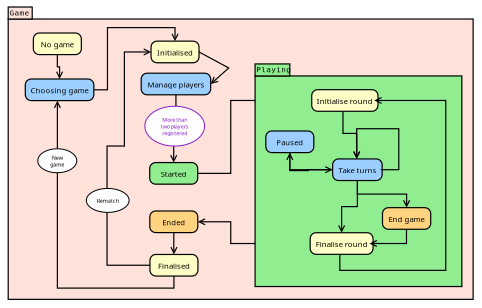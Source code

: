 <?xml version="1.0" encoding="UTF-8"?>
<dia:diagram xmlns:dia="http://www.lysator.liu.se/~alla/dia/">
  <dia:layer name="Background" visible="true" active="true">
    <dia:object type="Standard - Box" version="0" id="O0">
      <dia:attribute name="obj_pos">
        <dia:point val="0.069,0.062"/>
      </dia:attribute>
      <dia:attribute name="obj_bb">
        <dia:rectangle val="0.019,0.012;40.092,25.592"/>
      </dia:attribute>
      <dia:attribute name="elem_corner">
        <dia:point val="0.069,0.062"/>
      </dia:attribute>
      <dia:attribute name="elem_width">
        <dia:real val="39.973"/>
      </dia:attribute>
      <dia:attribute name="elem_height">
        <dia:real val="25.48"/>
      </dia:attribute>
      <dia:attribute name="border_width">
        <dia:real val="0.1"/>
      </dia:attribute>
      <dia:attribute name="border_color">
        <dia:color val="#ffffff"/>
      </dia:attribute>
      <dia:attribute name="show_background">
        <dia:boolean val="true"/>
      </dia:attribute>
    </dia:object>
    <dia:object type="UML - LargePackage" version="0" id="O1">
      <dia:attribute name="obj_pos">
        <dia:point val="0.619,1.513"/>
      </dia:attribute>
      <dia:attribute name="obj_bb">
        <dia:rectangle val="0.569,0.463;39.413,24.925"/>
      </dia:attribute>
      <dia:attribute name="meta">
        <dia:composite type="dict"/>
      </dia:attribute>
      <dia:attribute name="elem_corner">
        <dia:point val="0.619,1.513"/>
      </dia:attribute>
      <dia:attribute name="elem_width">
        <dia:real val="38.744"/>
      </dia:attribute>
      <dia:attribute name="elem_height">
        <dia:real val="23.362"/>
      </dia:attribute>
      <dia:attribute name="line_width">
        <dia:real val="0.1"/>
      </dia:attribute>
      <dia:attribute name="line_colour">
        <dia:color val="#000000"/>
      </dia:attribute>
      <dia:attribute name="fill_colour">
        <dia:color val="#ffe2da"/>
      </dia:attribute>
      <dia:attribute name="text_colour">
        <dia:color val="#000000"/>
      </dia:attribute>
      <dia:attribute name="stereotype">
        <dia:string>##</dia:string>
      </dia:attribute>
      <dia:attribute name="name">
        <dia:string>#Game#</dia:string>
      </dia:attribute>
    </dia:object>
    <dia:object type="UML - Transition" version="2" id="O2">
      <dia:attribute name="obj_pos">
        <dia:point val="7.391,7.413"/>
      </dia:attribute>
      <dia:attribute name="obj_bb">
        <dia:rectangle val="7.341,2.181;15.021,7.913"/>
      </dia:attribute>
      <dia:attribute name="meta">
        <dia:composite type="dict"/>
      </dia:attribute>
      <dia:attribute name="orth_points">
        <dia:point val="7.391,7.413"/>
        <dia:point val="8.891,7.413"/>
        <dia:point val="8.891,2.231"/>
        <dia:point val="14.521,2.231"/>
        <dia:point val="14.521,3.359"/>
      </dia:attribute>
      <dia:attribute name="orth_orient">
        <dia:enum val="0"/>
        <dia:enum val="1"/>
        <dia:enum val="0"/>
        <dia:enum val="1"/>
      </dia:attribute>
      <dia:attribute name="orth_autoroute">
        <dia:boolean val="false"/>
      </dia:attribute>
      <dia:attribute name="text_colour">
        <dia:color val="#000000"/>
      </dia:attribute>
      <dia:attribute name="line_colour">
        <dia:color val="#000000"/>
      </dia:attribute>
      <dia:attribute name="trigger">
        <dia:string>##</dia:string>
      </dia:attribute>
      <dia:attribute name="action">
        <dia:string>##</dia:string>
      </dia:attribute>
      <dia:attribute name="guard">
        <dia:string>##</dia:string>
      </dia:attribute>
      <dia:attribute name="trigger_text_pos">
        <dia:point val="8.113,4.072"/>
      </dia:attribute>
      <dia:attribute name="guard_text_pos">
        <dia:point val="8.113,5.072"/>
      </dia:attribute>
      <dia:attribute name="direction_inverted">
        <dia:boolean val="false"/>
      </dia:attribute>
      <dia:connections>
        <dia:connection handle="0" to="O32" connection="4"/>
        <dia:connection handle="1" to="O20" connection="1"/>
      </dia:connections>
      <dia:childnode parent="O1"/>
    </dia:object>
    <dia:object type="UML - Transition" version="2" id="O3">
      <dia:attribute name="obj_pos">
        <dia:point val="14.431,22.932"/>
      </dia:attribute>
      <dia:attribute name="obj_bb">
        <dia:rectangle val="4.218,8.263;14.931,23.987"/>
      </dia:attribute>
      <dia:attribute name="meta">
        <dia:composite type="dict"/>
      </dia:attribute>
      <dia:attribute name="orth_points">
        <dia:point val="14.431,22.932"/>
        <dia:point val="14.431,23.937"/>
        <dia:point val="4.718,23.937"/>
        <dia:point val="4.718,8.313"/>
      </dia:attribute>
      <dia:attribute name="orth_orient">
        <dia:enum val="1"/>
        <dia:enum val="0"/>
        <dia:enum val="1"/>
      </dia:attribute>
      <dia:attribute name="orth_autoroute">
        <dia:boolean val="false"/>
      </dia:attribute>
      <dia:attribute name="text_colour">
        <dia:color val="#000000"/>
      </dia:attribute>
      <dia:attribute name="line_colour">
        <dia:color val="#000000"/>
      </dia:attribute>
      <dia:attribute name="trigger">
        <dia:string>##</dia:string>
      </dia:attribute>
      <dia:attribute name="action">
        <dia:string>##</dia:string>
      </dia:attribute>
      <dia:attribute name="guard">
        <dia:string>##</dia:string>
      </dia:attribute>
      <dia:attribute name="trigger_text_pos">
        <dia:point val="9.074,22.437"/>
      </dia:attribute>
      <dia:attribute name="guard_text_pos">
        <dia:point val="9.074,23.437"/>
      </dia:attribute>
      <dia:attribute name="direction_inverted">
        <dia:boolean val="false"/>
      </dia:attribute>
      <dia:connections>
        <dia:connection handle="0" to="O23" connection="6"/>
        <dia:connection handle="1" to="O32" connection="6"/>
      </dia:connections>
      <dia:childnode parent="O1"/>
    </dia:object>
    <dia:object type="UML - Transition" version="2" id="O4">
      <dia:attribute name="obj_pos">
        <dia:point val="16.411,14.376"/>
      </dia:attribute>
      <dia:attribute name="obj_bb">
        <dia:rectangle val="16.361,7.801;25.963,14.876"/>
      </dia:attribute>
      <dia:attribute name="meta">
        <dia:composite type="dict"/>
      </dia:attribute>
      <dia:attribute name="orth_points">
        <dia:point val="16.411,14.376"/>
        <dia:point val="19.163,14.376"/>
        <dia:point val="19.163,8.301"/>
        <dia:point val="25.913,8.301"/>
      </dia:attribute>
      <dia:attribute name="orth_orient">
        <dia:enum val="0"/>
        <dia:enum val="1"/>
        <dia:enum val="0"/>
      </dia:attribute>
      <dia:attribute name="orth_autoroute">
        <dia:boolean val="false"/>
      </dia:attribute>
      <dia:attribute name="text_colour">
        <dia:color val="#000000"/>
      </dia:attribute>
      <dia:attribute name="line_colour">
        <dia:color val="#000000"/>
      </dia:attribute>
      <dia:attribute name="trigger">
        <dia:string>##</dia:string>
      </dia:attribute>
      <dia:attribute name="action">
        <dia:string>##</dia:string>
      </dia:attribute>
      <dia:attribute name="guard">
        <dia:string>##</dia:string>
      </dia:attribute>
      <dia:attribute name="trigger_text_pos">
        <dia:point val="18.663,9.838"/>
      </dia:attribute>
      <dia:attribute name="guard_text_pos">
        <dia:point val="18.663,10.838"/>
      </dia:attribute>
      <dia:attribute name="direction_inverted">
        <dia:boolean val="false"/>
      </dia:attribute>
      <dia:connections>
        <dia:connection handle="0" to="O21" connection="4"/>
        <dia:connection handle="1" to="O7" connection="3"/>
      </dia:connections>
    </dia:object>
    <dia:object type="UML - Transition" version="2" id="O5">
      <dia:attribute name="obj_pos">
        <dia:point val="25.784,20.222"/>
      </dia:attribute>
      <dia:attribute name="obj_bb">
        <dia:rectangle val="16.369,17.166;25.834,20.722"/>
      </dia:attribute>
      <dia:attribute name="meta">
        <dia:composite type="dict"/>
      </dia:attribute>
      <dia:attribute name="orth_points">
        <dia:point val="25.784,20.222"/>
        <dia:point val="19.163,20.222"/>
        <dia:point val="19.163,18.41"/>
        <dia:point val="16.419,18.41"/>
      </dia:attribute>
      <dia:attribute name="orth_orient">
        <dia:enum val="0"/>
        <dia:enum val="1"/>
        <dia:enum val="0"/>
      </dia:attribute>
      <dia:attribute name="orth_autoroute">
        <dia:boolean val="false"/>
      </dia:attribute>
      <dia:attribute name="text_colour">
        <dia:color val="#000000"/>
      </dia:attribute>
      <dia:attribute name="line_colour">
        <dia:color val="#000000"/>
      </dia:attribute>
      <dia:attribute name="trigger">
        <dia:string>##</dia:string>
      </dia:attribute>
      <dia:attribute name="action">
        <dia:string>##</dia:string>
      </dia:attribute>
      <dia:attribute name="guard">
        <dia:string>##</dia:string>
      </dia:attribute>
      <dia:attribute name="trigger_text_pos">
        <dia:point val="18.663,17.816"/>
      </dia:attribute>
      <dia:attribute name="guard_text_pos">
        <dia:point val="18.663,18.816"/>
      </dia:attribute>
      <dia:attribute name="direction_inverted">
        <dia:boolean val="false"/>
      </dia:attribute>
      <dia:connections>
        <dia:connection handle="0" to="O9" connection="3"/>
        <dia:connection handle="1" to="O22" connection="4"/>
      </dia:connections>
    </dia:object>
    <dia:group>
      <dia:object type="UML - LargePackage" version="0" id="O6">
        <dia:attribute name="obj_pos">
          <dia:point val="21.193,6.257"/>
        </dia:attribute>
        <dia:attribute name="obj_bb">
          <dia:rectangle val="21.143,5.207;38.471,23.857"/>
        </dia:attribute>
        <dia:attribute name="meta">
          <dia:composite type="dict"/>
        </dia:attribute>
        <dia:attribute name="elem_corner">
          <dia:point val="21.193,6.257"/>
        </dia:attribute>
        <dia:attribute name="elem_width">
          <dia:real val="17.229"/>
        </dia:attribute>
        <dia:attribute name="elem_height">
          <dia:real val="17.55"/>
        </dia:attribute>
        <dia:attribute name="line_width">
          <dia:real val="0.1"/>
        </dia:attribute>
        <dia:attribute name="line_colour">
          <dia:color val="#000000"/>
        </dia:attribute>
        <dia:attribute name="fill_colour">
          <dia:color val="#90ee90"/>
        </dia:attribute>
        <dia:attribute name="text_colour">
          <dia:color val="#000000"/>
        </dia:attribute>
        <dia:attribute name="stereotype">
          <dia:string>##</dia:string>
        </dia:attribute>
        <dia:attribute name="name">
          <dia:string>#Playing#</dia:string>
        </dia:attribute>
      </dia:object>
      <dia:object type="UML - State" version="0" id="O7">
        <dia:attribute name="obj_pos">
          <dia:point val="25.913,7.401"/>
        </dia:attribute>
        <dia:attribute name="obj_bb">
          <dia:rectangle val="25.863,7.351;31.171,9.251"/>
        </dia:attribute>
        <dia:attribute name="meta">
          <dia:composite type="dict"/>
        </dia:attribute>
        <dia:attribute name="elem_corner">
          <dia:point val="25.913,7.401"/>
        </dia:attribute>
        <dia:attribute name="elem_width">
          <dia:real val="5.208"/>
        </dia:attribute>
        <dia:attribute name="elem_height">
          <dia:real val="1.8"/>
        </dia:attribute>
        <dia:attribute name="line_colour">
          <dia:color val="#000000"/>
        </dia:attribute>
        <dia:attribute name="fill_colour">
          <dia:color val="#fdfdc5"/>
        </dia:attribute>
        <dia:attribute name="text">
          <dia:composite type="text">
            <dia:attribute name="string">
              <dia:string>#Initialise round#</dia:string>
            </dia:attribute>
            <dia:attribute name="font">
              <dia:font family="sans" style="0" name="Helvetica"/>
            </dia:attribute>
            <dia:attribute name="height">
              <dia:real val="0.8"/>
            </dia:attribute>
            <dia:attribute name="pos">
              <dia:point val="28.517,8.541"/>
            </dia:attribute>
            <dia:attribute name="color">
              <dia:color val="#000000"/>
            </dia:attribute>
            <dia:attribute name="alignment">
              <dia:enum val="1"/>
            </dia:attribute>
          </dia:composite>
        </dia:attribute>
        <dia:attribute name="entry_action">
          <dia:string>##</dia:string>
        </dia:attribute>
        <dia:attribute name="do_action">
          <dia:string>##</dia:string>
        </dia:attribute>
        <dia:attribute name="exit_action">
          <dia:string>##</dia:string>
        </dia:attribute>
        <dia:childnode parent="O6"/>
      </dia:object>
      <dia:object type="UML - State" version="0" id="O8">
        <dia:attribute name="obj_pos">
          <dia:point val="27.655,13.171"/>
        </dia:attribute>
        <dia:attribute name="obj_bb">
          <dia:rectangle val="27.605,13.121;31.718,15.021"/>
        </dia:attribute>
        <dia:attribute name="meta">
          <dia:composite type="dict"/>
        </dia:attribute>
        <dia:attribute name="elem_corner">
          <dia:point val="27.655,13.171"/>
        </dia:attribute>
        <dia:attribute name="elem_width">
          <dia:real val="4.013"/>
        </dia:attribute>
        <dia:attribute name="elem_height">
          <dia:real val="1.8"/>
        </dia:attribute>
        <dia:attribute name="line_colour">
          <dia:color val="#000000"/>
        </dia:attribute>
        <dia:attribute name="fill_colour">
          <dia:color val="#9ccfff"/>
        </dia:attribute>
        <dia:attribute name="text">
          <dia:composite type="text">
            <dia:attribute name="string">
              <dia:string>#Take turns#</dia:string>
            </dia:attribute>
            <dia:attribute name="font">
              <dia:font family="sans" style="0" name="Helvetica"/>
            </dia:attribute>
            <dia:attribute name="height">
              <dia:real val="0.8"/>
            </dia:attribute>
            <dia:attribute name="pos">
              <dia:point val="29.661,14.311"/>
            </dia:attribute>
            <dia:attribute name="color">
              <dia:color val="#000000"/>
            </dia:attribute>
            <dia:attribute name="alignment">
              <dia:enum val="1"/>
            </dia:attribute>
          </dia:composite>
        </dia:attribute>
        <dia:attribute name="entry_action">
          <dia:string>##</dia:string>
        </dia:attribute>
        <dia:attribute name="do_action">
          <dia:string>##</dia:string>
        </dia:attribute>
        <dia:attribute name="exit_action">
          <dia:string>##</dia:string>
        </dia:attribute>
        <dia:childnode parent="O6"/>
      </dia:object>
      <dia:object type="UML - State" version="0" id="O9">
        <dia:attribute name="obj_pos">
          <dia:point val="25.784,19.322"/>
        </dia:attribute>
        <dia:attribute name="obj_bb">
          <dia:rectangle val="25.734,19.272;30.774,21.172"/>
        </dia:attribute>
        <dia:attribute name="meta">
          <dia:composite type="dict"/>
        </dia:attribute>
        <dia:attribute name="elem_corner">
          <dia:point val="25.784,19.322"/>
        </dia:attribute>
        <dia:attribute name="elem_width">
          <dia:real val="4.94"/>
        </dia:attribute>
        <dia:attribute name="elem_height">
          <dia:real val="1.8"/>
        </dia:attribute>
        <dia:attribute name="line_colour">
          <dia:color val="#000000"/>
        </dia:attribute>
        <dia:attribute name="fill_colour">
          <dia:color val="#fdfdc5"/>
        </dia:attribute>
        <dia:attribute name="text">
          <dia:composite type="text">
            <dia:attribute name="string">
              <dia:string>#Finalise round#</dia:string>
            </dia:attribute>
            <dia:attribute name="font">
              <dia:font family="sans" style="0" name="Helvetica"/>
            </dia:attribute>
            <dia:attribute name="height">
              <dia:real val="0.8"/>
            </dia:attribute>
            <dia:attribute name="pos">
              <dia:point val="28.254,20.462"/>
            </dia:attribute>
            <dia:attribute name="color">
              <dia:color val="#000000"/>
            </dia:attribute>
            <dia:attribute name="alignment">
              <dia:enum val="1"/>
            </dia:attribute>
          </dia:composite>
        </dia:attribute>
        <dia:attribute name="entry_action">
          <dia:string>##</dia:string>
        </dia:attribute>
        <dia:attribute name="do_action">
          <dia:string>##</dia:string>
        </dia:attribute>
        <dia:attribute name="exit_action">
          <dia:string>##</dia:string>
        </dia:attribute>
        <dia:childnode parent="O6"/>
      </dia:object>
      <dia:object type="UML - State" version="0" id="O10">
        <dia:attribute name="obj_pos">
          <dia:point val="31.809,17.235"/>
        </dia:attribute>
        <dia:attribute name="obj_bb">
          <dia:rectangle val="31.759,17.185;35.859,19.085"/>
        </dia:attribute>
        <dia:attribute name="meta">
          <dia:composite type="dict"/>
        </dia:attribute>
        <dia:attribute name="elem_corner">
          <dia:point val="31.809,17.235"/>
        </dia:attribute>
        <dia:attribute name="elem_width">
          <dia:real val="4"/>
        </dia:attribute>
        <dia:attribute name="elem_height">
          <dia:real val="1.8"/>
        </dia:attribute>
        <dia:attribute name="line_colour">
          <dia:color val="#000000"/>
        </dia:attribute>
        <dia:attribute name="fill_colour">
          <dia:color val="#ffd380"/>
        </dia:attribute>
        <dia:attribute name="text">
          <dia:composite type="text">
            <dia:attribute name="string">
              <dia:string>#End game#</dia:string>
            </dia:attribute>
            <dia:attribute name="font">
              <dia:font family="sans" style="0" name="Helvetica"/>
            </dia:attribute>
            <dia:attribute name="height">
              <dia:real val="0.8"/>
            </dia:attribute>
            <dia:attribute name="pos">
              <dia:point val="33.809,18.375"/>
            </dia:attribute>
            <dia:attribute name="color">
              <dia:color val="#000000"/>
            </dia:attribute>
            <dia:attribute name="alignment">
              <dia:enum val="1"/>
            </dia:attribute>
          </dia:composite>
        </dia:attribute>
        <dia:attribute name="entry_action">
          <dia:string>##</dia:string>
        </dia:attribute>
        <dia:attribute name="do_action">
          <dia:string>##</dia:string>
        </dia:attribute>
        <dia:attribute name="exit_action">
          <dia:string>##</dia:string>
        </dia:attribute>
        <dia:childnode parent="O6"/>
      </dia:object>
      <dia:object type="UML - State" version="0" id="O11">
        <dia:attribute name="obj_pos">
          <dia:point val="22.087,10.845"/>
        </dia:attribute>
        <dia:attribute name="obj_bb">
          <dia:rectangle val="22.037,10.796;26.137,12.695"/>
        </dia:attribute>
        <dia:attribute name="meta">
          <dia:composite type="dict"/>
        </dia:attribute>
        <dia:attribute name="elem_corner">
          <dia:point val="22.087,10.845"/>
        </dia:attribute>
        <dia:attribute name="elem_width">
          <dia:real val="4"/>
        </dia:attribute>
        <dia:attribute name="elem_height">
          <dia:real val="1.8"/>
        </dia:attribute>
        <dia:attribute name="line_colour">
          <dia:color val="#000000"/>
        </dia:attribute>
        <dia:attribute name="fill_colour">
          <dia:color val="#9ccfff"/>
        </dia:attribute>
        <dia:attribute name="text">
          <dia:composite type="text">
            <dia:attribute name="string">
              <dia:string>#Paused#</dia:string>
            </dia:attribute>
            <dia:attribute name="font">
              <dia:font family="sans" style="0" name="Helvetica"/>
            </dia:attribute>
            <dia:attribute name="height">
              <dia:real val="0.8"/>
            </dia:attribute>
            <dia:attribute name="pos">
              <dia:point val="24.087,11.986"/>
            </dia:attribute>
            <dia:attribute name="color">
              <dia:color val="#000000"/>
            </dia:attribute>
            <dia:attribute name="alignment">
              <dia:enum val="1"/>
            </dia:attribute>
          </dia:composite>
        </dia:attribute>
        <dia:attribute name="entry_action">
          <dia:string>##</dia:string>
        </dia:attribute>
        <dia:attribute name="do_action">
          <dia:string>##</dia:string>
        </dia:attribute>
        <dia:attribute name="exit_action">
          <dia:string>##</dia:string>
        </dia:attribute>
      </dia:object>
      <dia:object type="UML - Transition" version="2" id="O12">
        <dia:attribute name="obj_pos">
          <dia:point val="28.517,9.201"/>
        </dia:attribute>
        <dia:attribute name="obj_bb">
          <dia:rectangle val="28.017,8.898;30.161,13.221"/>
        </dia:attribute>
        <dia:attribute name="meta">
          <dia:composite type="dict"/>
        </dia:attribute>
        <dia:attribute name="orth_points">
          <dia:point val="28.517,9.201"/>
          <dia:point val="28.517,11.047"/>
          <dia:point val="29.661,11.047"/>
          <dia:point val="29.661,13.171"/>
        </dia:attribute>
        <dia:attribute name="orth_orient">
          <dia:enum val="1"/>
          <dia:enum val="0"/>
          <dia:enum val="1"/>
        </dia:attribute>
        <dia:attribute name="orth_autoroute">
          <dia:boolean val="false"/>
        </dia:attribute>
        <dia:attribute name="text_colour">
          <dia:color val="#000000"/>
        </dia:attribute>
        <dia:attribute name="line_colour">
          <dia:color val="#000000"/>
        </dia:attribute>
        <dia:attribute name="trigger">
          <dia:string>##</dia:string>
        </dia:attribute>
        <dia:attribute name="action">
          <dia:string>##</dia:string>
        </dia:attribute>
        <dia:attribute name="guard">
          <dia:string>##</dia:string>
        </dia:attribute>
        <dia:attribute name="trigger_text_pos">
          <dia:point val="28.589,9.548"/>
        </dia:attribute>
        <dia:attribute name="guard_text_pos">
          <dia:point val="28.589,10.547"/>
        </dia:attribute>
        <dia:attribute name="direction_inverted">
          <dia:boolean val="false"/>
        </dia:attribute>
        <dia:connections>
          <dia:connection handle="0" to="O7" connection="6"/>
          <dia:connection handle="1" to="O8" connection="1"/>
        </dia:connections>
      </dia:object>
      <dia:object type="UML - Transition" version="2" id="O13">
        <dia:attribute name="obj_pos">
          <dia:point val="31.668,14.071"/>
        </dia:attribute>
        <dia:attribute name="obj_bb">
          <dia:rectangle val="29.161,10.218;33.218,14.571"/>
        </dia:attribute>
        <dia:attribute name="meta">
          <dia:composite type="dict"/>
        </dia:attribute>
        <dia:attribute name="orth_points">
          <dia:point val="31.668,14.071"/>
          <dia:point val="33.168,14.071"/>
          <dia:point val="33.168,10.657"/>
          <dia:point val="29.661,10.657"/>
          <dia:point val="29.661,13.171"/>
        </dia:attribute>
        <dia:attribute name="orth_orient">
          <dia:enum val="0"/>
          <dia:enum val="1"/>
          <dia:enum val="0"/>
          <dia:enum val="1"/>
        </dia:attribute>
        <dia:attribute name="orth_autoroute">
          <dia:boolean val="false"/>
        </dia:attribute>
        <dia:attribute name="text_colour">
          <dia:color val="#000000"/>
        </dia:attribute>
        <dia:attribute name="line_colour">
          <dia:color val="#000000"/>
        </dia:attribute>
        <dia:attribute name="trigger">
          <dia:string>##</dia:string>
        </dia:attribute>
        <dia:attribute name="action">
          <dia:string>##</dia:string>
        </dia:attribute>
        <dia:attribute name="guard">
          <dia:string>##</dia:string>
        </dia:attribute>
        <dia:attribute name="trigger_text_pos">
          <dia:point val="32.534,10.868"/>
        </dia:attribute>
        <dia:attribute name="guard_text_pos">
          <dia:point val="32.534,11.868"/>
        </dia:attribute>
        <dia:attribute name="direction_inverted">
          <dia:boolean val="false"/>
        </dia:attribute>
        <dia:connections>
          <dia:connection handle="0" to="O8" connection="4"/>
          <dia:connection handle="1" to="O8" connection="1"/>
        </dia:connections>
      </dia:object>
      <dia:object type="UML - Transition" version="2" id="O14">
        <dia:attribute name="obj_pos">
          <dia:point val="29.661,14.971"/>
        </dia:attribute>
        <dia:attribute name="obj_bb">
          <dia:rectangle val="29.161,13.953;34.309,17.285"/>
        </dia:attribute>
        <dia:attribute name="meta">
          <dia:composite type="dict"/>
        </dia:attribute>
        <dia:attribute name="orth_points">
          <dia:point val="29.661,14.971"/>
          <dia:point val="29.661,16.103"/>
          <dia:point val="33.809,16.103"/>
          <dia:point val="33.809,17.235"/>
        </dia:attribute>
        <dia:attribute name="orth_orient">
          <dia:enum val="1"/>
          <dia:enum val="0"/>
          <dia:enum val="1"/>
        </dia:attribute>
        <dia:attribute name="orth_autoroute">
          <dia:boolean val="true"/>
        </dia:attribute>
        <dia:attribute name="text_colour">
          <dia:color val="#000000"/>
        </dia:attribute>
        <dia:attribute name="line_colour">
          <dia:color val="#000000"/>
        </dia:attribute>
        <dia:attribute name="trigger">
          <dia:string>##</dia:string>
        </dia:attribute>
        <dia:attribute name="action">
          <dia:string>##</dia:string>
        </dia:attribute>
        <dia:attribute name="guard">
          <dia:string>##</dia:string>
        </dia:attribute>
        <dia:attribute name="trigger_text_pos">
          <dia:point val="31.235,14.603"/>
        </dia:attribute>
        <dia:attribute name="guard_text_pos">
          <dia:point val="31.235,15.603"/>
        </dia:attribute>
        <dia:attribute name="direction_inverted">
          <dia:boolean val="false"/>
        </dia:attribute>
        <dia:connections>
          <dia:connection handle="0" to="O8" connection="6"/>
          <dia:connection handle="1" to="O10" connection="1"/>
        </dia:connections>
      </dia:object>
      <dia:object type="UML - Transition" version="2" id="O15">
        <dia:attribute name="obj_pos">
          <dia:point val="33.809,19.035"/>
        </dia:attribute>
        <dia:attribute name="obj_bb">
          <dia:rectangle val="29.197,18.985;34.309,24.937"/>
        </dia:attribute>
        <dia:attribute name="meta">
          <dia:composite type="dict"/>
        </dia:attribute>
        <dia:attribute name="orth_points">
          <dia:point val="33.809,19.035"/>
          <dia:point val="33.809,20.222"/>
          <dia:point val="30.724,20.222"/>
        </dia:attribute>
        <dia:attribute name="orth_orient">
          <dia:enum val="1"/>
          <dia:enum val="0"/>
        </dia:attribute>
        <dia:attribute name="orth_autoroute">
          <dia:boolean val="false"/>
        </dia:attribute>
        <dia:attribute name="text_colour">
          <dia:color val="#000000"/>
        </dia:attribute>
        <dia:attribute name="line_colour">
          <dia:color val="#000000"/>
        </dia:attribute>
        <dia:attribute name="trigger">
          <dia:string>##</dia:string>
        </dia:attribute>
        <dia:attribute name="action">
          <dia:string>##</dia:string>
        </dia:attribute>
        <dia:attribute name="guard">
          <dia:string>##</dia:string>
        </dia:attribute>
        <dia:attribute name="trigger_text_pos">
          <dia:point val="29.442,23.787"/>
        </dia:attribute>
        <dia:attribute name="guard_text_pos">
          <dia:point val="29.442,24.787"/>
        </dia:attribute>
        <dia:attribute name="direction_inverted">
          <dia:boolean val="false"/>
        </dia:attribute>
        <dia:connections>
          <dia:connection handle="0" to="O10" connection="6"/>
          <dia:connection handle="1" to="O9" connection="4"/>
        </dia:connections>
      </dia:object>
      <dia:object type="UML - Transition" version="2" id="O16">
        <dia:attribute name="obj_pos">
          <dia:point val="29.661,14.971"/>
        </dia:attribute>
        <dia:attribute name="obj_bb">
          <dia:rectangle val="27.754,14.921;30.161,19.372"/>
        </dia:attribute>
        <dia:attribute name="meta">
          <dia:composite type="dict"/>
        </dia:attribute>
        <dia:attribute name="orth_points">
          <dia:point val="29.661,14.971"/>
          <dia:point val="29.661,17.147"/>
          <dia:point val="28.254,17.147"/>
          <dia:point val="28.254,19.322"/>
        </dia:attribute>
        <dia:attribute name="orth_orient">
          <dia:enum val="1"/>
          <dia:enum val="0"/>
          <dia:enum val="1"/>
        </dia:attribute>
        <dia:attribute name="orth_autoroute">
          <dia:boolean val="true"/>
        </dia:attribute>
        <dia:attribute name="text_colour">
          <dia:color val="#000000"/>
        </dia:attribute>
        <dia:attribute name="line_colour">
          <dia:color val="#000000"/>
        </dia:attribute>
        <dia:attribute name="trigger">
          <dia:string>##</dia:string>
        </dia:attribute>
        <dia:attribute name="action">
          <dia:string>##</dia:string>
        </dia:attribute>
        <dia:attribute name="guard">
          <dia:string>##</dia:string>
        </dia:attribute>
        <dia:attribute name="trigger_text_pos">
          <dia:point val="28.457,15.647"/>
        </dia:attribute>
        <dia:attribute name="guard_text_pos">
          <dia:point val="28.457,16.647"/>
        </dia:attribute>
        <dia:attribute name="direction_inverted">
          <dia:boolean val="false"/>
        </dia:attribute>
        <dia:connections>
          <dia:connection handle="0" to="O8" connection="6"/>
          <dia:connection handle="1" to="O9" connection="1"/>
        </dia:connections>
      </dia:object>
      <dia:object type="UML - Transition" version="2" id="O17">
        <dia:attribute name="obj_pos">
          <dia:point val="28.254,21.122"/>
        </dia:attribute>
        <dia:attribute name="obj_bb">
          <dia:rectangle val="27.754,7.801;37.131,22.509"/>
        </dia:attribute>
        <dia:attribute name="meta">
          <dia:composite type="dict"/>
        </dia:attribute>
        <dia:attribute name="orth_points">
          <dia:point val="28.254,21.122"/>
          <dia:point val="28.254,22.459"/>
          <dia:point val="37.081,22.459"/>
          <dia:point val="37.081,8.301"/>
          <dia:point val="31.121,8.301"/>
        </dia:attribute>
        <dia:attribute name="orth_orient">
          <dia:enum val="1"/>
          <dia:enum val="0"/>
          <dia:enum val="1"/>
          <dia:enum val="0"/>
        </dia:attribute>
        <dia:attribute name="orth_autoroute">
          <dia:boolean val="false"/>
        </dia:attribute>
        <dia:attribute name="text_colour">
          <dia:color val="#000000"/>
        </dia:attribute>
        <dia:attribute name="line_colour">
          <dia:color val="#000000"/>
        </dia:attribute>
        <dia:attribute name="trigger">
          <dia:string>##</dia:string>
        </dia:attribute>
        <dia:attribute name="action">
          <dia:string>##</dia:string>
        </dia:attribute>
        <dia:attribute name="guard">
          <dia:string>##</dia:string>
        </dia:attribute>
        <dia:attribute name="trigger_text_pos">
          <dia:point val="32.167,20.959"/>
        </dia:attribute>
        <dia:attribute name="guard_text_pos">
          <dia:point val="32.167,21.959"/>
        </dia:attribute>
        <dia:attribute name="direction_inverted">
          <dia:boolean val="false"/>
        </dia:attribute>
        <dia:connections>
          <dia:connection handle="0" to="O9" connection="6"/>
          <dia:connection handle="1" to="O7" connection="4"/>
        </dia:connections>
      </dia:object>
      <dia:object type="UML - Transition" version="2" id="O18">
        <dia:attribute name="obj_pos">
          <dia:point val="24.087,12.646"/>
        </dia:attribute>
        <dia:attribute name="obj_bb">
          <dia:rectangle val="23.587,12.595;27.705,16.959"/>
        </dia:attribute>
        <dia:attribute name="meta">
          <dia:composite type="dict"/>
        </dia:attribute>
        <dia:attribute name="orth_points">
          <dia:point val="24.087,12.646"/>
          <dia:point val="24.087,14.071"/>
          <dia:point val="27.655,14.071"/>
        </dia:attribute>
        <dia:attribute name="orth_orient">
          <dia:enum val="1"/>
          <dia:enum val="0"/>
        </dia:attribute>
        <dia:attribute name="orth_autoroute">
          <dia:boolean val="true"/>
        </dia:attribute>
        <dia:attribute name="text_colour">
          <dia:color val="#000000"/>
        </dia:attribute>
        <dia:attribute name="line_colour">
          <dia:color val="#000000"/>
        </dia:attribute>
        <dia:attribute name="trigger">
          <dia:string>##</dia:string>
        </dia:attribute>
        <dia:attribute name="action">
          <dia:string>##</dia:string>
        </dia:attribute>
        <dia:attribute name="guard">
          <dia:string>##</dia:string>
        </dia:attribute>
        <dia:attribute name="trigger_text_pos">
          <dia:point val="27.418,15.809"/>
        </dia:attribute>
        <dia:attribute name="guard_text_pos">
          <dia:point val="27.418,16.809"/>
        </dia:attribute>
        <dia:attribute name="direction_inverted">
          <dia:boolean val="false"/>
        </dia:attribute>
        <dia:connections>
          <dia:connection handle="0" to="O11" connection="6"/>
          <dia:connection handle="1" to="O8" connection="3"/>
        </dia:connections>
      </dia:object>
      <dia:object type="UML - Transition" version="2" id="O19">
        <dia:attribute name="obj_pos">
          <dia:point val="27.655,14.071"/>
        </dia:attribute>
        <dia:attribute name="obj_bb">
          <dia:rectangle val="23.587,12.595;27.705,15.721"/>
        </dia:attribute>
        <dia:attribute name="meta">
          <dia:composite type="dict"/>
        </dia:attribute>
        <dia:attribute name="orth_points">
          <dia:point val="27.655,14.071"/>
          <dia:point val="24.087,14.071"/>
          <dia:point val="24.087,12.646"/>
        </dia:attribute>
        <dia:attribute name="orth_orient">
          <dia:enum val="0"/>
          <dia:enum val="1"/>
        </dia:attribute>
        <dia:attribute name="orth_autoroute">
          <dia:boolean val="false"/>
        </dia:attribute>
        <dia:attribute name="text_colour">
          <dia:color val="#000000"/>
        </dia:attribute>
        <dia:attribute name="line_colour">
          <dia:color val="#000000"/>
        </dia:attribute>
        <dia:attribute name="trigger">
          <dia:string>##</dia:string>
        </dia:attribute>
        <dia:attribute name="action">
          <dia:string>##</dia:string>
        </dia:attribute>
        <dia:attribute name="guard">
          <dia:string>##</dia:string>
        </dia:attribute>
        <dia:attribute name="trigger_text_pos">
          <dia:point val="26.5,14.571"/>
        </dia:attribute>
        <dia:attribute name="guard_text_pos">
          <dia:point val="26.5,15.571"/>
        </dia:attribute>
        <dia:attribute name="direction_inverted">
          <dia:boolean val="false"/>
        </dia:attribute>
        <dia:connections>
          <dia:connection handle="0" to="O8" connection="3"/>
          <dia:connection handle="1" to="O11" connection="6"/>
        </dia:connections>
      </dia:object>
    </dia:group>
    <dia:group>
      <dia:object type="UML - State" version="0" id="O20">
        <dia:attribute name="obj_pos">
          <dia:point val="12.521,3.359"/>
        </dia:attribute>
        <dia:attribute name="obj_bb">
          <dia:rectangle val="12.471,3.309;16.571,5.209"/>
        </dia:attribute>
        <dia:attribute name="meta">
          <dia:composite type="dict"/>
        </dia:attribute>
        <dia:attribute name="elem_corner">
          <dia:point val="12.521,3.359"/>
        </dia:attribute>
        <dia:attribute name="elem_width">
          <dia:real val="4"/>
        </dia:attribute>
        <dia:attribute name="elem_height">
          <dia:real val="1.8"/>
        </dia:attribute>
        <dia:attribute name="line_colour">
          <dia:color val="#000000"/>
        </dia:attribute>
        <dia:attribute name="fill_colour">
          <dia:color val="#fdfdc5"/>
        </dia:attribute>
        <dia:attribute name="text">
          <dia:composite type="text">
            <dia:attribute name="string">
              <dia:string>#Initialised#</dia:string>
            </dia:attribute>
            <dia:attribute name="font">
              <dia:font family="sans" style="0" name="Helvetica"/>
            </dia:attribute>
            <dia:attribute name="height">
              <dia:real val="0.8"/>
            </dia:attribute>
            <dia:attribute name="pos">
              <dia:point val="14.521,4.499"/>
            </dia:attribute>
            <dia:attribute name="color">
              <dia:color val="#000000"/>
            </dia:attribute>
            <dia:attribute name="alignment">
              <dia:enum val="1"/>
            </dia:attribute>
          </dia:composite>
        </dia:attribute>
        <dia:attribute name="entry_action">
          <dia:string>##</dia:string>
        </dia:attribute>
        <dia:attribute name="do_action">
          <dia:string>##</dia:string>
        </dia:attribute>
        <dia:attribute name="exit_action">
          <dia:string>##</dia:string>
        </dia:attribute>
        <dia:childnode parent="O1"/>
      </dia:object>
      <dia:object type="UML - State" version="0" id="O21">
        <dia:attribute name="obj_pos">
          <dia:point val="12.411,13.476"/>
        </dia:attribute>
        <dia:attribute name="obj_bb">
          <dia:rectangle val="12.361,13.426;16.461,15.326"/>
        </dia:attribute>
        <dia:attribute name="meta">
          <dia:composite type="dict"/>
        </dia:attribute>
        <dia:attribute name="elem_corner">
          <dia:point val="12.411,13.476"/>
        </dia:attribute>
        <dia:attribute name="elem_width">
          <dia:real val="4"/>
        </dia:attribute>
        <dia:attribute name="elem_height">
          <dia:real val="1.8"/>
        </dia:attribute>
        <dia:attribute name="line_colour">
          <dia:color val="#000000"/>
        </dia:attribute>
        <dia:attribute name="fill_colour">
          <dia:color val="#90ee90"/>
        </dia:attribute>
        <dia:attribute name="text">
          <dia:composite type="text">
            <dia:attribute name="string">
              <dia:string>#Started#</dia:string>
            </dia:attribute>
            <dia:attribute name="font">
              <dia:font family="sans" style="0" name="Helvetica"/>
            </dia:attribute>
            <dia:attribute name="height">
              <dia:real val="0.8"/>
            </dia:attribute>
            <dia:attribute name="pos">
              <dia:point val="14.411,14.616"/>
            </dia:attribute>
            <dia:attribute name="color">
              <dia:color val="#000000"/>
            </dia:attribute>
            <dia:attribute name="alignment">
              <dia:enum val="1"/>
            </dia:attribute>
          </dia:composite>
        </dia:attribute>
        <dia:attribute name="entry_action">
          <dia:string>##</dia:string>
        </dia:attribute>
        <dia:attribute name="do_action">
          <dia:string>##</dia:string>
        </dia:attribute>
        <dia:attribute name="exit_action">
          <dia:string>##</dia:string>
        </dia:attribute>
        <dia:childnode parent="O1"/>
      </dia:object>
      <dia:object type="UML - State" version="0" id="O22">
        <dia:attribute name="obj_pos">
          <dia:point val="12.418,17.51"/>
        </dia:attribute>
        <dia:attribute name="obj_bb">
          <dia:rectangle val="12.368,17.46;16.468,19.36"/>
        </dia:attribute>
        <dia:attribute name="meta">
          <dia:composite type="dict"/>
        </dia:attribute>
        <dia:attribute name="elem_corner">
          <dia:point val="12.418,17.51"/>
        </dia:attribute>
        <dia:attribute name="elem_width">
          <dia:real val="4"/>
        </dia:attribute>
        <dia:attribute name="elem_height">
          <dia:real val="1.8"/>
        </dia:attribute>
        <dia:attribute name="line_colour">
          <dia:color val="#000000"/>
        </dia:attribute>
        <dia:attribute name="fill_colour">
          <dia:color val="#ffd380"/>
        </dia:attribute>
        <dia:attribute name="text">
          <dia:composite type="text">
            <dia:attribute name="string">
              <dia:string>#Ended#</dia:string>
            </dia:attribute>
            <dia:attribute name="font">
              <dia:font family="sans" style="0" name="Helvetica"/>
            </dia:attribute>
            <dia:attribute name="height">
              <dia:real val="0.8"/>
            </dia:attribute>
            <dia:attribute name="pos">
              <dia:point val="14.418,18.65"/>
            </dia:attribute>
            <dia:attribute name="color">
              <dia:color val="#000000"/>
            </dia:attribute>
            <dia:attribute name="alignment">
              <dia:enum val="1"/>
            </dia:attribute>
          </dia:composite>
        </dia:attribute>
        <dia:attribute name="entry_action">
          <dia:string>##</dia:string>
        </dia:attribute>
        <dia:attribute name="do_action">
          <dia:string>##</dia:string>
        </dia:attribute>
        <dia:attribute name="exit_action">
          <dia:string>##</dia:string>
        </dia:attribute>
        <dia:childnode parent="O1"/>
      </dia:object>
      <dia:object type="UML - State" version="0" id="O23">
        <dia:attribute name="obj_pos">
          <dia:point val="12.431,21.132"/>
        </dia:attribute>
        <dia:attribute name="obj_bb">
          <dia:rectangle val="12.381,21.082;16.481,22.982"/>
        </dia:attribute>
        <dia:attribute name="meta">
          <dia:composite type="dict"/>
        </dia:attribute>
        <dia:attribute name="elem_corner">
          <dia:point val="12.431,21.132"/>
        </dia:attribute>
        <dia:attribute name="elem_width">
          <dia:real val="4"/>
        </dia:attribute>
        <dia:attribute name="elem_height">
          <dia:real val="1.8"/>
        </dia:attribute>
        <dia:attribute name="line_colour">
          <dia:color val="#000000"/>
        </dia:attribute>
        <dia:attribute name="fill_colour">
          <dia:color val="#fdfdc5"/>
        </dia:attribute>
        <dia:attribute name="text">
          <dia:composite type="text">
            <dia:attribute name="string">
              <dia:string>#Finalised#</dia:string>
            </dia:attribute>
            <dia:attribute name="font">
              <dia:font family="sans" style="0" name="Helvetica"/>
            </dia:attribute>
            <dia:attribute name="height">
              <dia:real val="0.8"/>
            </dia:attribute>
            <dia:attribute name="pos">
              <dia:point val="14.431,22.272"/>
            </dia:attribute>
            <dia:attribute name="color">
              <dia:color val="#000000"/>
            </dia:attribute>
            <dia:attribute name="alignment">
              <dia:enum val="1"/>
            </dia:attribute>
          </dia:composite>
        </dia:attribute>
        <dia:attribute name="entry_action">
          <dia:string>##</dia:string>
        </dia:attribute>
        <dia:attribute name="do_action">
          <dia:string>##</dia:string>
        </dia:attribute>
        <dia:attribute name="exit_action">
          <dia:string>##</dia:string>
        </dia:attribute>
      </dia:object>
      <dia:object type="UML - State" version="0" id="O24">
        <dia:attribute name="obj_pos">
          <dia:point val="11.701,6.029"/>
        </dia:attribute>
        <dia:attribute name="obj_bb">
          <dia:rectangle val="11.651,5.979;17.173,7.879"/>
        </dia:attribute>
        <dia:attribute name="meta">
          <dia:composite type="dict"/>
        </dia:attribute>
        <dia:attribute name="elem_corner">
          <dia:point val="11.701,6.029"/>
        </dia:attribute>
        <dia:attribute name="elem_width">
          <dia:real val="5.423"/>
        </dia:attribute>
        <dia:attribute name="elem_height">
          <dia:real val="1.8"/>
        </dia:attribute>
        <dia:attribute name="line_colour">
          <dia:color val="#000000"/>
        </dia:attribute>
        <dia:attribute name="fill_colour">
          <dia:color val="#9ccfff"/>
        </dia:attribute>
        <dia:attribute name="text">
          <dia:composite type="text">
            <dia:attribute name="string">
              <dia:string>#Manage players#</dia:string>
            </dia:attribute>
            <dia:attribute name="font">
              <dia:font family="sans" style="0" name="Helvetica"/>
            </dia:attribute>
            <dia:attribute name="height">
              <dia:real val="0.8"/>
            </dia:attribute>
            <dia:attribute name="pos">
              <dia:point val="14.412,7.169"/>
            </dia:attribute>
            <dia:attribute name="color">
              <dia:color val="#000000"/>
            </dia:attribute>
            <dia:attribute name="alignment">
              <dia:enum val="1"/>
            </dia:attribute>
          </dia:composite>
        </dia:attribute>
        <dia:attribute name="entry_action">
          <dia:string>##</dia:string>
        </dia:attribute>
        <dia:attribute name="do_action">
          <dia:string>##</dia:string>
        </dia:attribute>
        <dia:attribute name="exit_action">
          <dia:string>##</dia:string>
        </dia:attribute>
        <dia:childnode parent="O1"/>
      </dia:object>
      <dia:object type="UML - Transition" version="2" id="O25">
        <dia:attribute name="obj_pos">
          <dia:point val="16.521,4.259"/>
        </dia:attribute>
        <dia:attribute name="obj_bb">
          <dia:rectangle val="9.411,3.444;18.673,7.429"/>
        </dia:attribute>
        <dia:attribute name="meta">
          <dia:composite type="dict"/>
        </dia:attribute>
        <dia:attribute name="orth_points">
          <dia:point val="16.521,4.259"/>
          <dia:point val="18.623,4.259"/>
          <dia:point val="18.623,6.929"/>
          <dia:point val="17.123,6.929"/>
        </dia:attribute>
        <dia:attribute name="orth_orient">
          <dia:enum val="0"/>
          <dia:enum val="1"/>
          <dia:enum val="0"/>
        </dia:attribute>
        <dia:attribute name="orth_autoroute">
          <dia:boolean val="true"/>
        </dia:attribute>
        <dia:attribute name="text_colour">
          <dia:color val="#000000"/>
        </dia:attribute>
        <dia:attribute name="line_colour">
          <dia:color val="#000000"/>
        </dia:attribute>
        <dia:attribute name="trigger">
          <dia:string>##</dia:string>
        </dia:attribute>
        <dia:attribute name="action">
          <dia:string>##</dia:string>
        </dia:attribute>
        <dia:attribute name="guard">
          <dia:string>##</dia:string>
        </dia:attribute>
        <dia:attribute name="trigger_text_pos">
          <dia:point val="9.656,4.094"/>
        </dia:attribute>
        <dia:attribute name="guard_text_pos">
          <dia:point val="9.656,5.094"/>
        </dia:attribute>
        <dia:attribute name="direction_inverted">
          <dia:boolean val="false"/>
        </dia:attribute>
        <dia:connections>
          <dia:connection handle="0" to="O20" connection="4"/>
          <dia:connection handle="1" to="O24" connection="4"/>
        </dia:connections>
        <dia:childnode parent="O1"/>
      </dia:object>
      <dia:object type="UML - Transition" version="2" id="O26">
        <dia:attribute name="obj_pos">
          <dia:point val="14.412,7.829"/>
        </dia:attribute>
        <dia:attribute name="obj_bb">
          <dia:rectangle val="13.667,7.779;14.912,13.526"/>
        </dia:attribute>
        <dia:attribute name="meta">
          <dia:composite type="dict"/>
        </dia:attribute>
        <dia:attribute name="orth_points">
          <dia:point val="14.412,7.829"/>
          <dia:point val="14.412,10.652"/>
          <dia:point val="14.411,10.652"/>
          <dia:point val="14.411,13.476"/>
        </dia:attribute>
        <dia:attribute name="orth_orient">
          <dia:enum val="1"/>
          <dia:enum val="0"/>
          <dia:enum val="1"/>
        </dia:attribute>
        <dia:attribute name="orth_autoroute">
          <dia:boolean val="true"/>
        </dia:attribute>
        <dia:attribute name="text_colour">
          <dia:color val="#000000"/>
        </dia:attribute>
        <dia:attribute name="line_colour">
          <dia:color val="#000000"/>
        </dia:attribute>
        <dia:attribute name="trigger">
          <dia:string>##</dia:string>
        </dia:attribute>
        <dia:attribute name="action">
          <dia:string>##</dia:string>
        </dia:attribute>
        <dia:attribute name="guard">
          <dia:string>##</dia:string>
        </dia:attribute>
        <dia:attribute name="trigger_text_pos">
          <dia:point val="13.912,9.153"/>
        </dia:attribute>
        <dia:attribute name="guard_text_pos">
          <dia:point val="13.912,10.152"/>
        </dia:attribute>
        <dia:attribute name="direction_inverted">
          <dia:boolean val="false"/>
        </dia:attribute>
        <dia:connections>
          <dia:connection handle="0" to="O24" connection="6"/>
          <dia:connection handle="1" to="O21" connection="1"/>
        </dia:connections>
      </dia:object>
      <dia:object type="UML - Usecase" version="0" id="O27">
        <dia:attribute name="obj_pos">
          <dia:point val="12.003,8.781"/>
        </dia:attribute>
        <dia:attribute name="obj_bb">
          <dia:rectangle val="11.978,8.756;16.86,12.028"/>
        </dia:attribute>
        <dia:attribute name="meta">
          <dia:composite type="dict"/>
        </dia:attribute>
        <dia:attribute name="elem_corner">
          <dia:point val="12.003,8.781"/>
        </dia:attribute>
        <dia:attribute name="elem_width">
          <dia:real val="4.833"/>
        </dia:attribute>
        <dia:attribute name="elem_height">
          <dia:real val="3.222"/>
        </dia:attribute>
        <dia:attribute name="line_width">
          <dia:real val="0.05"/>
        </dia:attribute>
        <dia:attribute name="line_colour">
          <dia:color val="#891ecb"/>
        </dia:attribute>
        <dia:attribute name="fill_colour">
          <dia:color val="#ffffff"/>
        </dia:attribute>
        <dia:attribute name="text_outside">
          <dia:boolean val="false"/>
        </dia:attribute>
        <dia:attribute name="collaboration">
          <dia:boolean val="false"/>
        </dia:attribute>
        <dia:attribute name="text">
          <dia:composite type="text">
            <dia:attribute name="string">
              <dia:string>#More than
two players
registered#</dia:string>
            </dia:attribute>
            <dia:attribute name="font">
              <dia:font family="sans" style="0" name="Helvetica"/>
            </dia:attribute>
            <dia:attribute name="height">
              <dia:real val="0.564"/>
            </dia:attribute>
            <dia:attribute name="pos">
              <dia:point val="14.419,9.998"/>
            </dia:attribute>
            <dia:attribute name="color">
              <dia:color val="#891ecb"/>
            </dia:attribute>
            <dia:attribute name="alignment">
              <dia:enum val="1"/>
            </dia:attribute>
          </dia:composite>
        </dia:attribute>
      </dia:object>
      <dia:object type="UML - Transition" version="2" id="O28">
        <dia:attribute name="obj_pos">
          <dia:point val="14.418,19.31"/>
        </dia:attribute>
        <dia:attribute name="obj_bb">
          <dia:rectangle val="11.668,17.482;14.931,21.182"/>
        </dia:attribute>
        <dia:attribute name="meta">
          <dia:composite type="dict"/>
        </dia:attribute>
        <dia:attribute name="orth_points">
          <dia:point val="14.418,19.31"/>
          <dia:point val="14.418,20.81"/>
          <dia:point val="14.431,20.81"/>
          <dia:point val="14.431,21.132"/>
        </dia:attribute>
        <dia:attribute name="orth_orient">
          <dia:enum val="1"/>
          <dia:enum val="0"/>
          <dia:enum val="1"/>
        </dia:attribute>
        <dia:attribute name="orth_autoroute">
          <dia:boolean val="false"/>
        </dia:attribute>
        <dia:attribute name="text_colour">
          <dia:color val="#000000"/>
        </dia:attribute>
        <dia:attribute name="line_colour">
          <dia:color val="#000000"/>
        </dia:attribute>
        <dia:attribute name="trigger">
          <dia:string>##</dia:string>
        </dia:attribute>
        <dia:attribute name="action">
          <dia:string>##</dia:string>
        </dia:attribute>
        <dia:attribute name="guard">
          <dia:string>##</dia:string>
        </dia:attribute>
        <dia:attribute name="trigger_text_pos">
          <dia:point val="11.912,18.132"/>
        </dia:attribute>
        <dia:attribute name="guard_text_pos">
          <dia:point val="11.912,19.132"/>
        </dia:attribute>
        <dia:attribute name="direction_inverted">
          <dia:boolean val="false"/>
        </dia:attribute>
        <dia:connections>
          <dia:connection handle="0" to="O22" connection="6"/>
          <dia:connection handle="1" to="O23" connection="1"/>
        </dia:connections>
      </dia:object>
      <dia:object type="UML - Transition" version="2" id="O29">
        <dia:attribute name="obj_pos">
          <dia:point val="12.431,22.032"/>
        </dia:attribute>
        <dia:attribute name="obj_bb">
          <dia:rectangle val="8.807,3.759;12.571,22.532"/>
        </dia:attribute>
        <dia:attribute name="meta">
          <dia:composite type="dict"/>
        </dia:attribute>
        <dia:attribute name="orth_points">
          <dia:point val="12.431,22.032"/>
          <dia:point val="8.857,22.032"/>
          <dia:point val="8.857,12.098"/>
          <dia:point val="10.302,12.098"/>
          <dia:point val="10.302,4.259"/>
          <dia:point val="12.521,4.259"/>
        </dia:attribute>
        <dia:attribute name="orth_orient">
          <dia:enum val="0"/>
          <dia:enum val="1"/>
          <dia:enum val="0"/>
          <dia:enum val="1"/>
          <dia:enum val="0"/>
        </dia:attribute>
        <dia:attribute name="orth_autoroute">
          <dia:boolean val="false"/>
        </dia:attribute>
        <dia:attribute name="text_colour">
          <dia:color val="#000000"/>
        </dia:attribute>
        <dia:attribute name="line_colour">
          <dia:color val="#000000"/>
        </dia:attribute>
        <dia:attribute name="trigger">
          <dia:string>##</dia:string>
        </dia:attribute>
        <dia:attribute name="action">
          <dia:string>##</dia:string>
        </dia:attribute>
        <dia:attribute name="guard">
          <dia:string>##</dia:string>
        </dia:attribute>
        <dia:attribute name="trigger_text_pos">
          <dia:point val="9.08,5.507"/>
        </dia:attribute>
        <dia:attribute name="guard_text_pos">
          <dia:point val="9.08,6.507"/>
        </dia:attribute>
        <dia:attribute name="direction_inverted">
          <dia:boolean val="false"/>
        </dia:attribute>
        <dia:connections>
          <dia:connection handle="0" to="O23" connection="3"/>
          <dia:connection handle="1" to="O20" connection="3"/>
        </dia:connections>
        <dia:childnode parent="O1"/>
      </dia:object>
      <dia:object type="UML - Usecase" version="0" id="O30">
        <dia:attribute name="obj_pos">
          <dia:point val="7.131,15.63"/>
        </dia:attribute>
        <dia:attribute name="obj_bb">
          <dia:rectangle val="7.106,15.605;10.599,17.655"/>
        </dia:attribute>
        <dia:attribute name="meta">
          <dia:composite type="dict"/>
        </dia:attribute>
        <dia:attribute name="elem_corner">
          <dia:point val="7.131,15.63"/>
        </dia:attribute>
        <dia:attribute name="elem_width">
          <dia:real val="3.443"/>
        </dia:attribute>
        <dia:attribute name="elem_height">
          <dia:real val="2"/>
        </dia:attribute>
        <dia:attribute name="line_width">
          <dia:real val="0.05"/>
        </dia:attribute>
        <dia:attribute name="line_colour">
          <dia:color val="#000000"/>
        </dia:attribute>
        <dia:attribute name="fill_colour">
          <dia:color val="#ffffff"/>
        </dia:attribute>
        <dia:attribute name="text_outside">
          <dia:boolean val="false"/>
        </dia:attribute>
        <dia:attribute name="collaboration">
          <dia:boolean val="false"/>
        </dia:attribute>
        <dia:attribute name="text">
          <dia:composite type="text">
            <dia:attribute name="string">
              <dia:string>#Rematch#</dia:string>
            </dia:attribute>
            <dia:attribute name="font">
              <dia:font family="sans" style="0" name="Helvetica"/>
            </dia:attribute>
            <dia:attribute name="height">
              <dia:real val="0.564"/>
            </dia:attribute>
            <dia:attribute name="pos">
              <dia:point val="8.852,16.8"/>
            </dia:attribute>
            <dia:attribute name="color">
              <dia:color val="#000000"/>
            </dia:attribute>
            <dia:attribute name="alignment">
              <dia:enum val="1"/>
            </dia:attribute>
          </dia:composite>
        </dia:attribute>
        <dia:childnode parent="O1"/>
      </dia:object>
    </dia:group>
    <dia:group>
      <dia:group>
        <dia:object type="UML - State" version="0" id="O31">
          <dia:attribute name="obj_pos">
            <dia:point val="2.715,2.681"/>
          </dia:attribute>
          <dia:attribute name="obj_bb">
            <dia:rectangle val="2.665,2.631;6.765,4.531"/>
          </dia:attribute>
          <dia:attribute name="meta">
            <dia:composite type="dict"/>
          </dia:attribute>
          <dia:attribute name="elem_corner">
            <dia:point val="2.715,2.681"/>
          </dia:attribute>
          <dia:attribute name="elem_width">
            <dia:real val="4"/>
          </dia:attribute>
          <dia:attribute name="elem_height">
            <dia:real val="1.8"/>
          </dia:attribute>
          <dia:attribute name="line_colour">
            <dia:color val="#000000"/>
          </dia:attribute>
          <dia:attribute name="fill_colour">
            <dia:color val="#fdfdc5"/>
          </dia:attribute>
          <dia:attribute name="text">
            <dia:composite type="text">
              <dia:attribute name="string">
                <dia:string>#No game#</dia:string>
              </dia:attribute>
              <dia:attribute name="font">
                <dia:font family="sans" style="0" name="Helvetica"/>
              </dia:attribute>
              <dia:attribute name="height">
                <dia:real val="0.8"/>
              </dia:attribute>
              <dia:attribute name="pos">
                <dia:point val="4.715,3.821"/>
              </dia:attribute>
              <dia:attribute name="color">
                <dia:color val="#000000"/>
              </dia:attribute>
              <dia:attribute name="alignment">
                <dia:enum val="1"/>
              </dia:attribute>
            </dia:composite>
          </dia:attribute>
          <dia:attribute name="entry_action">
            <dia:string>##</dia:string>
          </dia:attribute>
          <dia:attribute name="do_action">
            <dia:string>##</dia:string>
          </dia:attribute>
          <dia:attribute name="exit_action">
            <dia:string>##</dia:string>
          </dia:attribute>
          <dia:childnode parent="O1"/>
        </dia:object>
        <dia:object type="UML - State" version="0" id="O32">
          <dia:attribute name="obj_pos">
            <dia:point val="2.044,6.513"/>
          </dia:attribute>
          <dia:attribute name="obj_bb">
            <dia:rectangle val="1.994,6.463;7.441,8.363"/>
          </dia:attribute>
          <dia:attribute name="meta">
            <dia:composite type="dict"/>
          </dia:attribute>
          <dia:attribute name="elem_corner">
            <dia:point val="2.044,6.513"/>
          </dia:attribute>
          <dia:attribute name="elem_width">
            <dia:real val="5.348"/>
          </dia:attribute>
          <dia:attribute name="elem_height">
            <dia:real val="1.8"/>
          </dia:attribute>
          <dia:attribute name="line_colour">
            <dia:color val="#000000"/>
          </dia:attribute>
          <dia:attribute name="fill_colour">
            <dia:color val="#9ccfff"/>
          </dia:attribute>
          <dia:attribute name="text">
            <dia:composite type="text">
              <dia:attribute name="string">
                <dia:string>#Choosing game#</dia:string>
              </dia:attribute>
              <dia:attribute name="font">
                <dia:font family="sans" style="0" name="Helvetica"/>
              </dia:attribute>
              <dia:attribute name="height">
                <dia:real val="0.8"/>
              </dia:attribute>
              <dia:attribute name="pos">
                <dia:point val="4.718,7.653"/>
              </dia:attribute>
              <dia:attribute name="color">
                <dia:color val="#000000"/>
              </dia:attribute>
              <dia:attribute name="alignment">
                <dia:enum val="1"/>
              </dia:attribute>
            </dia:composite>
          </dia:attribute>
          <dia:attribute name="entry_action">
            <dia:string>##</dia:string>
          </dia:attribute>
          <dia:attribute name="do_action">
            <dia:string>##</dia:string>
          </dia:attribute>
          <dia:attribute name="exit_action">
            <dia:string>##</dia:string>
          </dia:attribute>
          <dia:childnode parent="O1"/>
        </dia:object>
        <dia:object type="UML - Transition" version="2" id="O33">
          <dia:attribute name="obj_pos">
            <dia:point val="4.715,4.481"/>
          </dia:attribute>
          <dia:attribute name="obj_bb">
            <dia:rectangle val="3.971,3.347;5.218,6.563"/>
          </dia:attribute>
          <dia:attribute name="meta">
            <dia:composite type="dict"/>
          </dia:attribute>
          <dia:attribute name="orth_points">
            <dia:point val="4.715,4.481"/>
            <dia:point val="4.715,5.497"/>
            <dia:point val="4.718,5.497"/>
            <dia:point val="4.718,6.513"/>
          </dia:attribute>
          <dia:attribute name="orth_orient">
            <dia:enum val="1"/>
            <dia:enum val="0"/>
            <dia:enum val="1"/>
          </dia:attribute>
          <dia:attribute name="orth_autoroute">
            <dia:boolean val="true"/>
          </dia:attribute>
          <dia:attribute name="text_colour">
            <dia:color val="#000000"/>
          </dia:attribute>
          <dia:attribute name="line_colour">
            <dia:color val="#000000"/>
          </dia:attribute>
          <dia:attribute name="trigger">
            <dia:string>##</dia:string>
          </dia:attribute>
          <dia:attribute name="action">
            <dia:string>##</dia:string>
          </dia:attribute>
          <dia:attribute name="guard">
            <dia:string>##</dia:string>
          </dia:attribute>
          <dia:attribute name="trigger_text_pos">
            <dia:point val="4.216,3.997"/>
          </dia:attribute>
          <dia:attribute name="guard_text_pos">
            <dia:point val="4.216,4.997"/>
          </dia:attribute>
          <dia:attribute name="direction_inverted">
            <dia:boolean val="false"/>
          </dia:attribute>
          <dia:connections>
            <dia:connection handle="0" to="O31" connection="6"/>
            <dia:connection handle="1" to="O32" connection="1"/>
          </dia:connections>
          <dia:childnode parent="O1"/>
        </dia:object>
      </dia:group>
      <dia:object type="UML - Usecase" version="0" id="O34">
        <dia:attribute name="obj_pos">
          <dia:point val="3.083,12.325"/>
        </dia:attribute>
        <dia:attribute name="obj_bb">
          <dia:rectangle val="3.058,12.3;6.358,14.35"/>
        </dia:attribute>
        <dia:attribute name="meta">
          <dia:composite type="dict"/>
        </dia:attribute>
        <dia:attribute name="elem_corner">
          <dia:point val="3.083,12.325"/>
        </dia:attribute>
        <dia:attribute name="elem_width">
          <dia:real val="3.25"/>
        </dia:attribute>
        <dia:attribute name="elem_height">
          <dia:real val="2"/>
        </dia:attribute>
        <dia:attribute name="line_width">
          <dia:real val="0.05"/>
        </dia:attribute>
        <dia:attribute name="line_colour">
          <dia:color val="#000000"/>
        </dia:attribute>
        <dia:attribute name="fill_colour">
          <dia:color val="#ffffff"/>
        </dia:attribute>
        <dia:attribute name="text_outside">
          <dia:boolean val="false"/>
        </dia:attribute>
        <dia:attribute name="collaboration">
          <dia:boolean val="false"/>
        </dia:attribute>
        <dia:attribute name="text">
          <dia:composite type="text">
            <dia:attribute name="string">
              <dia:string>#New
game#</dia:string>
            </dia:attribute>
            <dia:attribute name="font">
              <dia:font family="sans" style="0" name="Helvetica"/>
            </dia:attribute>
            <dia:attribute name="height">
              <dia:real val="0.564"/>
            </dia:attribute>
            <dia:attribute name="pos">
              <dia:point val="4.708,13.213"/>
            </dia:attribute>
            <dia:attribute name="color">
              <dia:color val="#000000"/>
            </dia:attribute>
            <dia:attribute name="alignment">
              <dia:enum val="1"/>
            </dia:attribute>
          </dia:composite>
        </dia:attribute>
      </dia:object>
    </dia:group>
  </dia:layer>
</dia:diagram>

